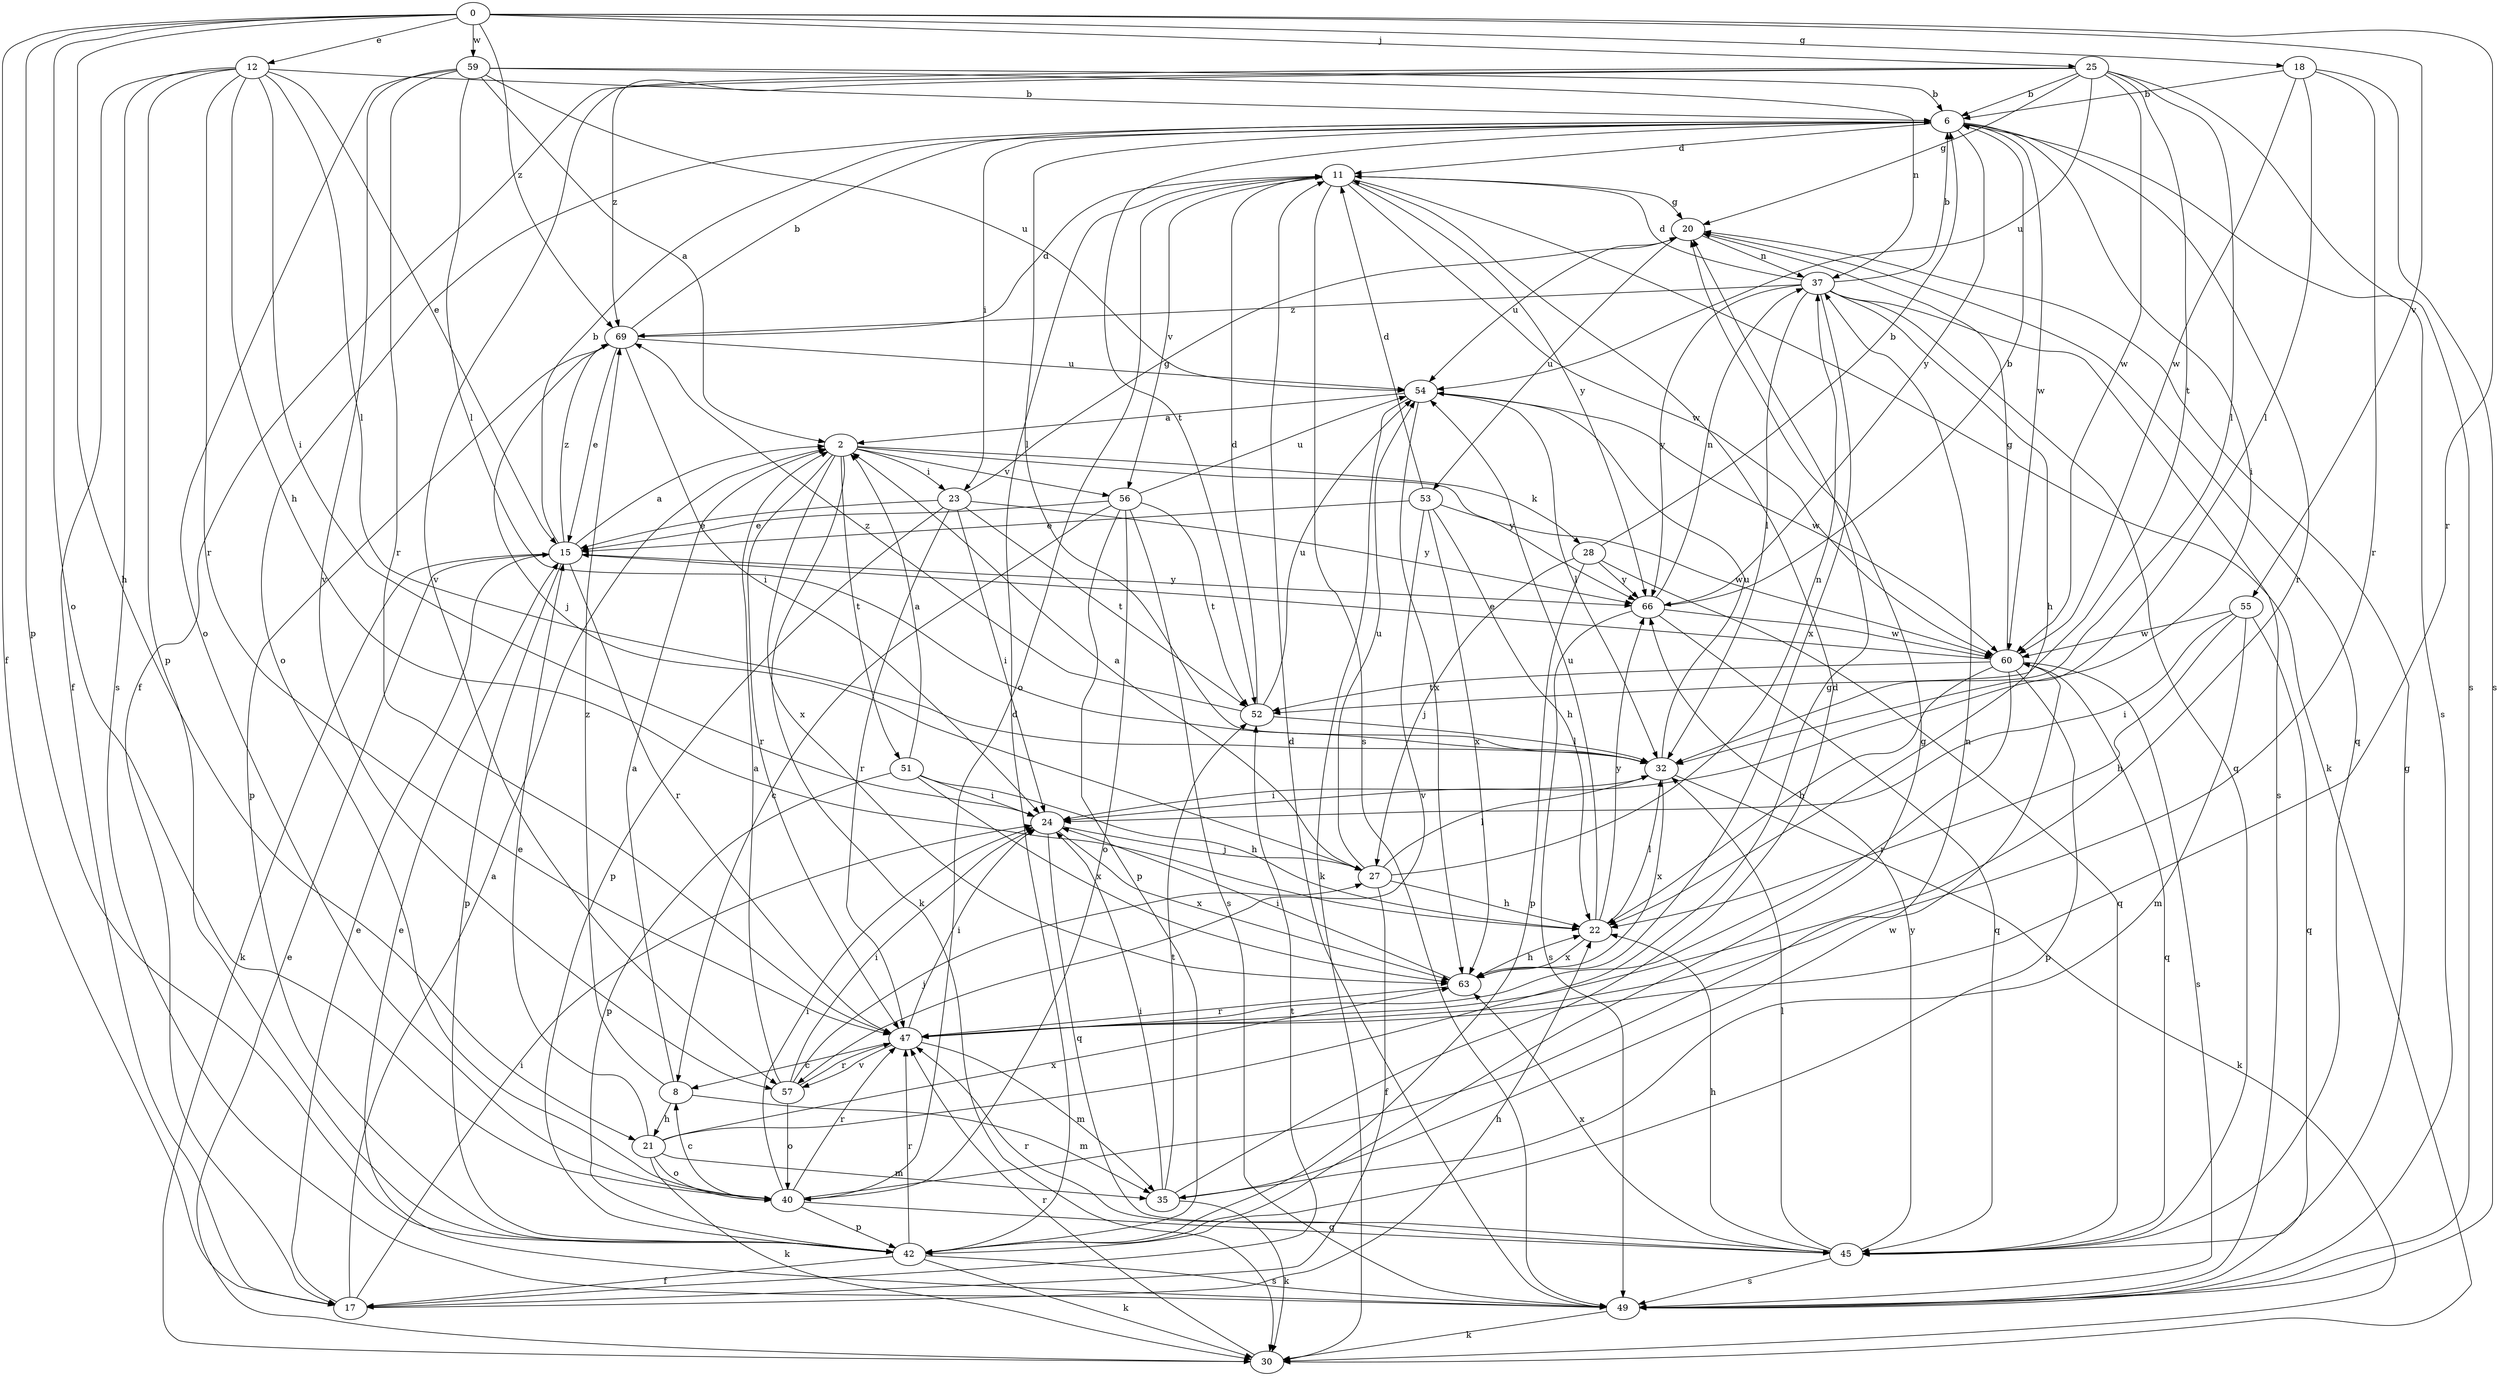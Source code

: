 strict digraph  {
0;
2;
6;
8;
11;
12;
15;
17;
18;
20;
21;
22;
23;
24;
25;
27;
28;
30;
32;
35;
37;
40;
42;
45;
47;
49;
51;
52;
53;
54;
55;
56;
57;
59;
60;
63;
66;
69;
0 -> 12  [label=e];
0 -> 17  [label=f];
0 -> 18  [label=g];
0 -> 21  [label=h];
0 -> 25  [label=j];
0 -> 40  [label=o];
0 -> 42  [label=p];
0 -> 47  [label=r];
0 -> 55  [label=v];
0 -> 59  [label=w];
0 -> 69  [label=z];
2 -> 23  [label=i];
2 -> 28  [label=k];
2 -> 30  [label=k];
2 -> 47  [label=r];
2 -> 51  [label=t];
2 -> 56  [label=v];
2 -> 63  [label=x];
2 -> 66  [label=y];
6 -> 11  [label=d];
6 -> 23  [label=i];
6 -> 24  [label=i];
6 -> 32  [label=l];
6 -> 40  [label=o];
6 -> 47  [label=r];
6 -> 49  [label=s];
6 -> 52  [label=t];
6 -> 60  [label=w];
6 -> 66  [label=y];
8 -> 2  [label=a];
8 -> 21  [label=h];
8 -> 35  [label=m];
8 -> 69  [label=z];
11 -> 20  [label=g];
11 -> 30  [label=k];
11 -> 40  [label=o];
11 -> 49  [label=s];
11 -> 56  [label=v];
11 -> 60  [label=w];
11 -> 66  [label=y];
12 -> 6  [label=b];
12 -> 15  [label=e];
12 -> 17  [label=f];
12 -> 22  [label=h];
12 -> 24  [label=i];
12 -> 32  [label=l];
12 -> 42  [label=p];
12 -> 47  [label=r];
12 -> 49  [label=s];
15 -> 2  [label=a];
15 -> 6  [label=b];
15 -> 30  [label=k];
15 -> 42  [label=p];
15 -> 47  [label=r];
15 -> 66  [label=y];
15 -> 69  [label=z];
17 -> 2  [label=a];
17 -> 15  [label=e];
17 -> 22  [label=h];
17 -> 24  [label=i];
17 -> 52  [label=t];
18 -> 6  [label=b];
18 -> 32  [label=l];
18 -> 47  [label=r];
18 -> 49  [label=s];
18 -> 60  [label=w];
20 -> 37  [label=n];
20 -> 45  [label=q];
20 -> 53  [label=u];
20 -> 54  [label=u];
21 -> 15  [label=e];
21 -> 20  [label=g];
21 -> 30  [label=k];
21 -> 35  [label=m];
21 -> 40  [label=o];
21 -> 63  [label=x];
22 -> 32  [label=l];
22 -> 54  [label=u];
22 -> 63  [label=x];
22 -> 66  [label=y];
23 -> 15  [label=e];
23 -> 20  [label=g];
23 -> 24  [label=i];
23 -> 42  [label=p];
23 -> 47  [label=r];
23 -> 52  [label=t];
23 -> 66  [label=y];
24 -> 27  [label=j];
24 -> 45  [label=q];
24 -> 63  [label=x];
25 -> 6  [label=b];
25 -> 17  [label=f];
25 -> 20  [label=g];
25 -> 32  [label=l];
25 -> 49  [label=s];
25 -> 52  [label=t];
25 -> 54  [label=u];
25 -> 57  [label=v];
25 -> 60  [label=w];
25 -> 69  [label=z];
27 -> 2  [label=a];
27 -> 17  [label=f];
27 -> 22  [label=h];
27 -> 32  [label=l];
27 -> 37  [label=n];
27 -> 54  [label=u];
28 -> 6  [label=b];
28 -> 27  [label=j];
28 -> 42  [label=p];
28 -> 45  [label=q];
28 -> 66  [label=y];
30 -> 15  [label=e];
30 -> 47  [label=r];
32 -> 24  [label=i];
32 -> 30  [label=k];
32 -> 54  [label=u];
32 -> 63  [label=x];
35 -> 11  [label=d];
35 -> 24  [label=i];
35 -> 30  [label=k];
35 -> 52  [label=t];
35 -> 60  [label=w];
37 -> 6  [label=b];
37 -> 11  [label=d];
37 -> 22  [label=h];
37 -> 32  [label=l];
37 -> 45  [label=q];
37 -> 49  [label=s];
37 -> 63  [label=x];
37 -> 66  [label=y];
37 -> 69  [label=z];
40 -> 8  [label=c];
40 -> 24  [label=i];
40 -> 37  [label=n];
40 -> 42  [label=p];
40 -> 45  [label=q];
40 -> 47  [label=r];
42 -> 11  [label=d];
42 -> 17  [label=f];
42 -> 20  [label=g];
42 -> 30  [label=k];
42 -> 47  [label=r];
42 -> 49  [label=s];
45 -> 22  [label=h];
45 -> 32  [label=l];
45 -> 47  [label=r];
45 -> 49  [label=s];
45 -> 63  [label=x];
45 -> 66  [label=y];
47 -> 8  [label=c];
47 -> 24  [label=i];
47 -> 35  [label=m];
47 -> 57  [label=v];
49 -> 11  [label=d];
49 -> 15  [label=e];
49 -> 20  [label=g];
49 -> 30  [label=k];
51 -> 2  [label=a];
51 -> 22  [label=h];
51 -> 24  [label=i];
51 -> 42  [label=p];
51 -> 63  [label=x];
52 -> 11  [label=d];
52 -> 32  [label=l];
52 -> 54  [label=u];
52 -> 69  [label=z];
53 -> 11  [label=d];
53 -> 15  [label=e];
53 -> 22  [label=h];
53 -> 57  [label=v];
53 -> 60  [label=w];
53 -> 63  [label=x];
54 -> 2  [label=a];
54 -> 30  [label=k];
54 -> 32  [label=l];
54 -> 60  [label=w];
54 -> 63  [label=x];
55 -> 22  [label=h];
55 -> 24  [label=i];
55 -> 35  [label=m];
55 -> 45  [label=q];
55 -> 60  [label=w];
56 -> 8  [label=c];
56 -> 15  [label=e];
56 -> 40  [label=o];
56 -> 42  [label=p];
56 -> 49  [label=s];
56 -> 52  [label=t];
56 -> 54  [label=u];
57 -> 2  [label=a];
57 -> 24  [label=i];
57 -> 27  [label=j];
57 -> 40  [label=o];
57 -> 47  [label=r];
59 -> 2  [label=a];
59 -> 6  [label=b];
59 -> 32  [label=l];
59 -> 37  [label=n];
59 -> 40  [label=o];
59 -> 47  [label=r];
59 -> 54  [label=u];
59 -> 57  [label=v];
60 -> 15  [label=e];
60 -> 20  [label=g];
60 -> 22  [label=h];
60 -> 42  [label=p];
60 -> 45  [label=q];
60 -> 47  [label=r];
60 -> 49  [label=s];
60 -> 52  [label=t];
63 -> 22  [label=h];
63 -> 24  [label=i];
63 -> 47  [label=r];
66 -> 6  [label=b];
66 -> 37  [label=n];
66 -> 45  [label=q];
66 -> 49  [label=s];
66 -> 60  [label=w];
69 -> 6  [label=b];
69 -> 11  [label=d];
69 -> 15  [label=e];
69 -> 24  [label=i];
69 -> 27  [label=j];
69 -> 42  [label=p];
69 -> 54  [label=u];
}
